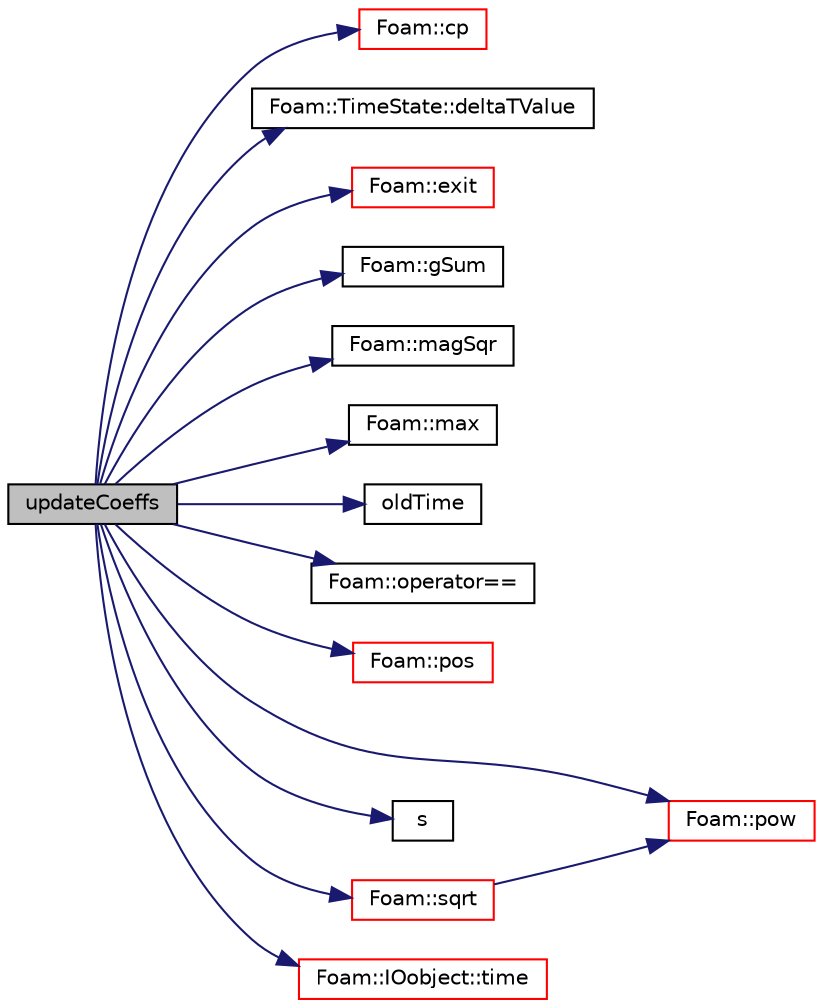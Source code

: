 digraph "updateCoeffs"
{
  bgcolor="transparent";
  edge [fontname="Helvetica",fontsize="10",labelfontname="Helvetica",labelfontsize="10"];
  node [fontname="Helvetica",fontsize="10",shape=record];
  rankdir="LR";
  Node411 [label="updateCoeffs",height=0.2,width=0.4,color="black", fillcolor="grey75", style="filled", fontcolor="black"];
  Node411 -> Node412 [color="midnightblue",fontsize="10",style="solid",fontname="Helvetica"];
  Node412 [label="Foam::cp",height=0.2,width=0.4,color="red",URL="$a21851.html#a90b626bb0848617906ac62a5570c010f",tooltip="Copy, recursively if necessary, the source to the destination. "];
  Node411 -> Node484 [color="midnightblue",fontsize="10",style="solid",fontname="Helvetica"];
  Node484 [label="Foam::TimeState::deltaTValue",height=0.2,width=0.4,color="black",URL="$a27469.html#a7b713a001e890d3c08ba20b49294c99b",tooltip="Return time step value. "];
  Node411 -> Node428 [color="midnightblue",fontsize="10",style="solid",fontname="Helvetica"];
  Node428 [label="Foam::exit",height=0.2,width=0.4,color="red",URL="$a21851.html#a06ca7250d8e89caf05243ec094843642"];
  Node411 -> Node485 [color="midnightblue",fontsize="10",style="solid",fontname="Helvetica"];
  Node485 [label="Foam::gSum",height=0.2,width=0.4,color="black",URL="$a21851.html#a11b1ebb4c53ad062332767d75ca96328"];
  Node411 -> Node486 [color="midnightblue",fontsize="10",style="solid",fontname="Helvetica"];
  Node486 [label="Foam::magSqr",height=0.2,width=0.4,color="black",URL="$a21851.html#ae6fff2c6981e6d9618aa5038e69def6e"];
  Node411 -> Node487 [color="midnightblue",fontsize="10",style="solid",fontname="Helvetica"];
  Node487 [label="Foam::max",height=0.2,width=0.4,color="black",URL="$a21851.html#ac993e906cf2774ae77e666bc24e81733"];
  Node411 -> Node488 [color="midnightblue",fontsize="10",style="solid",fontname="Helvetica"];
  Node488 [label="oldTime",height=0.2,width=0.4,color="black",URL="$a41429.html#ae056cfecfae9cb9674677855f5babcd3"];
  Node411 -> Node489 [color="midnightblue",fontsize="10",style="solid",fontname="Helvetica"];
  Node489 [label="Foam::operator==",height=0.2,width=0.4,color="black",URL="$a21851.html#a28a45d2e3cca6152b024de57575abbf1"];
  Node411 -> Node490 [color="midnightblue",fontsize="10",style="solid",fontname="Helvetica"];
  Node490 [label="Foam::pos",height=0.2,width=0.4,color="red",URL="$a21851.html#a09a190b59f3d01b258bca0fa964a6212"];
  Node411 -> Node450 [color="midnightblue",fontsize="10",style="solid",fontname="Helvetica"];
  Node450 [label="Foam::pow",height=0.2,width=0.4,color="red",URL="$a21851.html#a7500c8e9d27a442adc75e287de074c7c"];
  Node411 -> Node491 [color="midnightblue",fontsize="10",style="solid",fontname="Helvetica"];
  Node491 [label="s",height=0.2,width=0.4,color="black",URL="$a19343.html#abb9c4233033fad2ad0206cd4adad3b9f"];
  Node411 -> Node492 [color="midnightblue",fontsize="10",style="solid",fontname="Helvetica"];
  Node492 [label="Foam::sqrt",height=0.2,width=0.4,color="red",URL="$a21851.html#a8616bd62eebf2342a80222fecb1bda71"];
  Node492 -> Node450 [color="midnightblue",fontsize="10",style="solid",fontname="Helvetica"];
  Node411 -> Node493 [color="midnightblue",fontsize="10",style="solid",fontname="Helvetica"];
  Node493 [label="Foam::IOobject::time",height=0.2,width=0.4,color="red",URL="$a27249.html#a1ed86245b170b9f651f62650b1827500",tooltip="Return time. "];
}
